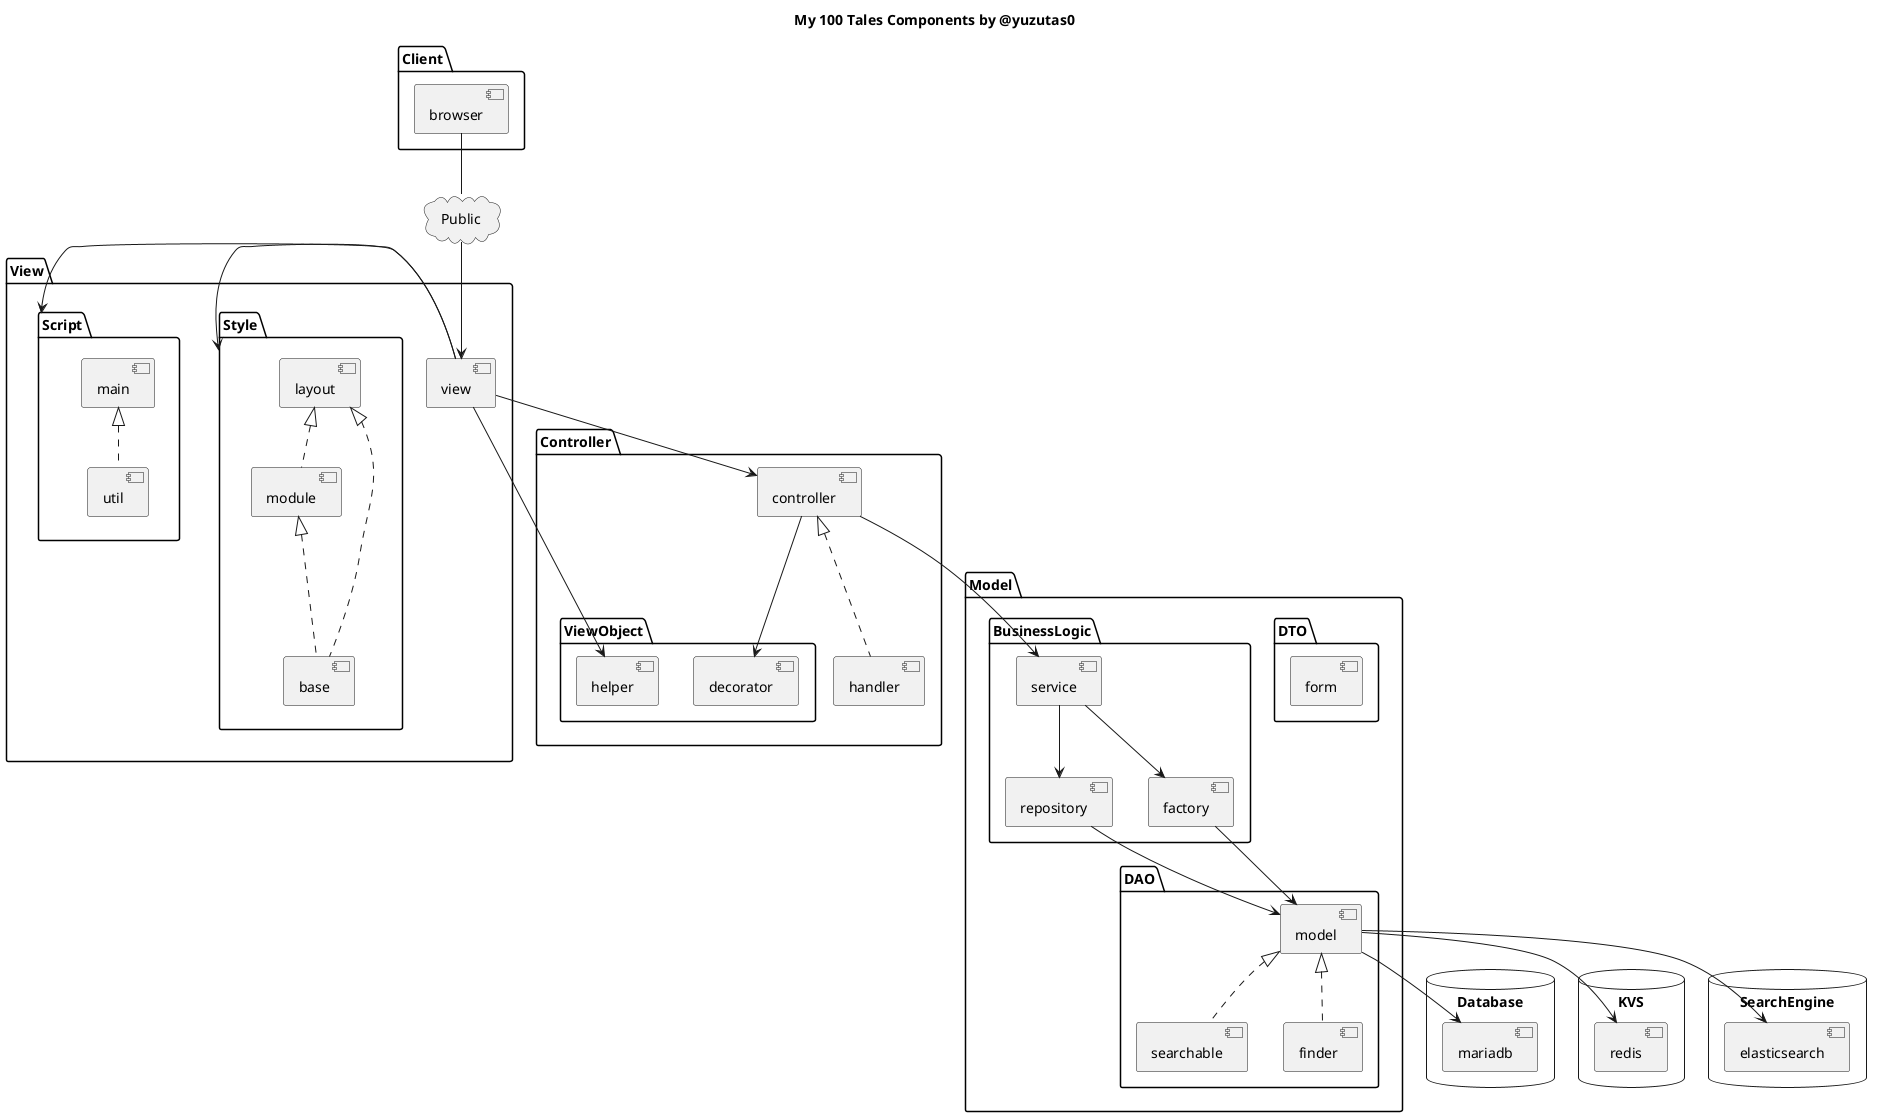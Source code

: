 /'
## Setup
1. Install graphviz into MacOSX
$ brew install graphviz

2. Install PlantUML integration for IntelliJ
Preferences -> Plugins -> "PlantUML integration"
'/
@startuml

title My 100 Tales Components by @yuzutas0

package "Client" {
  [browser]
}

cloud Public {
  browser -- Public
}

package "View" {
  Public --> [view]

  package "Style" {
    view -> Style
    [layout] <|.. [module]
    layout <|.. [base]
    module <|.. base
  }

  package "Script" {
    view -> Script
    [main] <|.. [util]
  }
}

package "Controller" {
  view --> [controller]
  controller <|.. [handler]

  package "ViewObject" {
    view --> [helper]
    controller --> [decorator]
  }
}

package "Model" {

  package "DTO" {
    [form]
  }

  package "BusinessLogic" {
    controller --> [service]
    service --> [repository]
    service --> [factory]
  }

  package "DAO" {
    [model]
    model <|.. [searchable]
    model <|.. [finder]
    factory --> model
    repository --> model
  }
}

database "Database" {
  model --> [mariadb]
}

database "KVS" {
  model --> [redis]
}

database "SearchEngine" {
  model --> [elasticsearch]
}

@enduml
